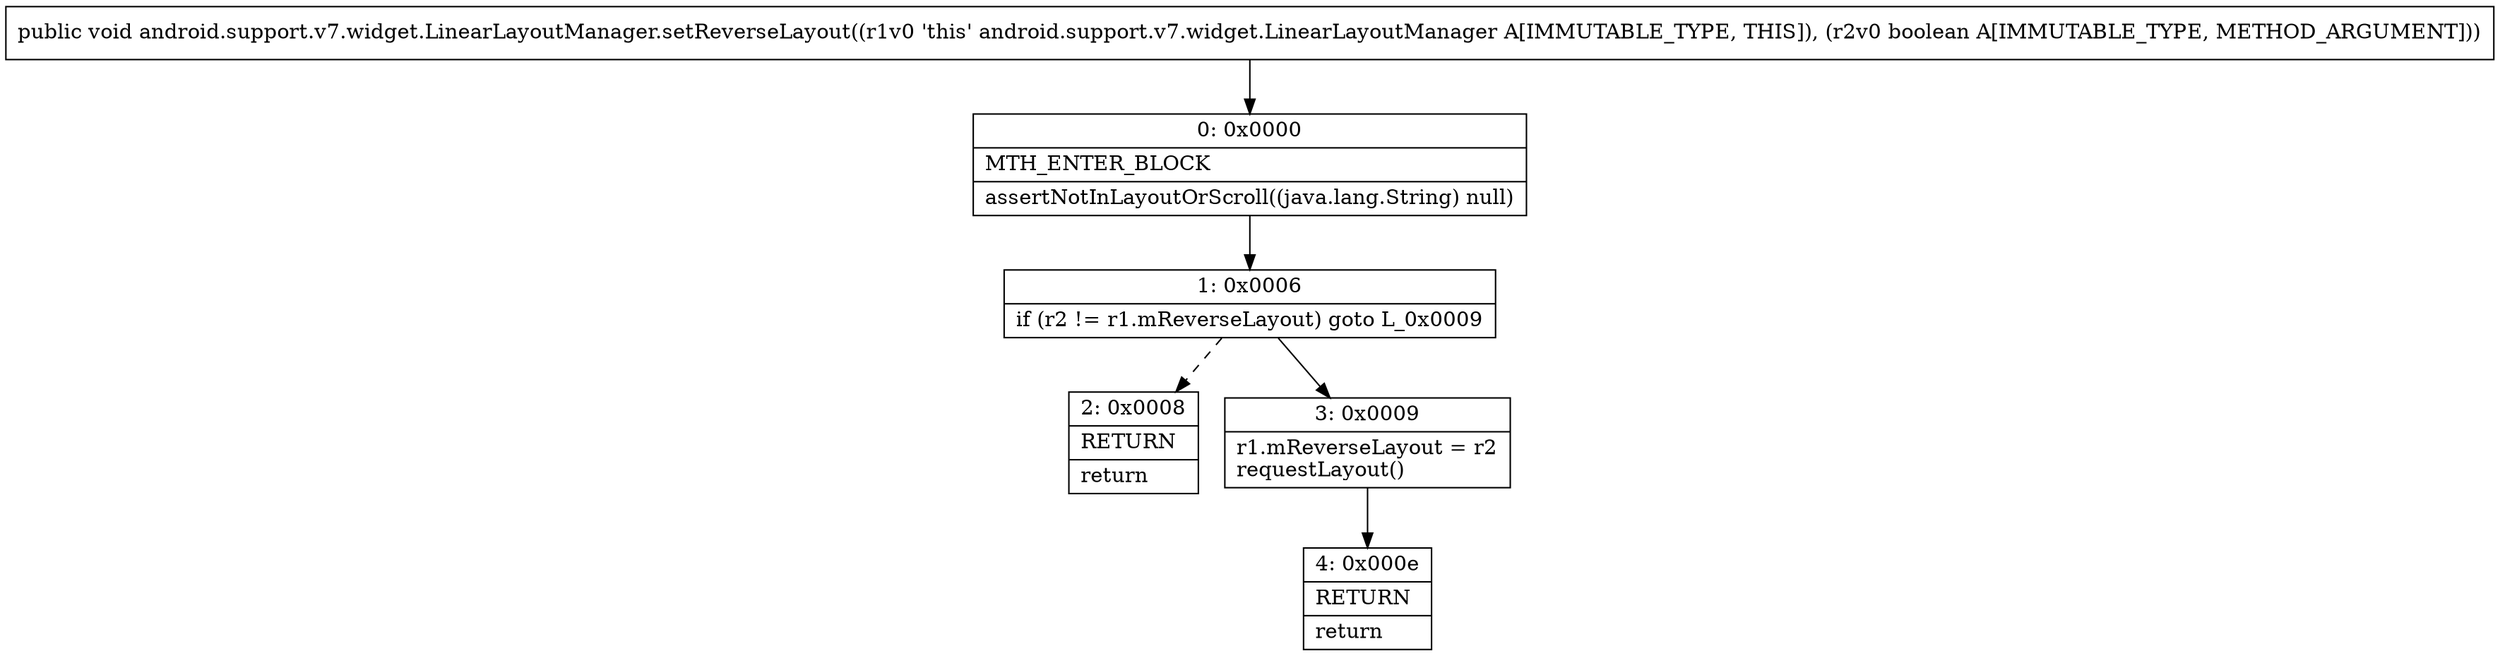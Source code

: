 digraph "CFG forandroid.support.v7.widget.LinearLayoutManager.setReverseLayout(Z)V" {
Node_0 [shape=record,label="{0\:\ 0x0000|MTH_ENTER_BLOCK\l|assertNotInLayoutOrScroll((java.lang.String) null)\l}"];
Node_1 [shape=record,label="{1\:\ 0x0006|if (r2 != r1.mReverseLayout) goto L_0x0009\l}"];
Node_2 [shape=record,label="{2\:\ 0x0008|RETURN\l|return\l}"];
Node_3 [shape=record,label="{3\:\ 0x0009|r1.mReverseLayout = r2\lrequestLayout()\l}"];
Node_4 [shape=record,label="{4\:\ 0x000e|RETURN\l|return\l}"];
MethodNode[shape=record,label="{public void android.support.v7.widget.LinearLayoutManager.setReverseLayout((r1v0 'this' android.support.v7.widget.LinearLayoutManager A[IMMUTABLE_TYPE, THIS]), (r2v0 boolean A[IMMUTABLE_TYPE, METHOD_ARGUMENT])) }"];
MethodNode -> Node_0;
Node_0 -> Node_1;
Node_1 -> Node_2[style=dashed];
Node_1 -> Node_3;
Node_3 -> Node_4;
}

